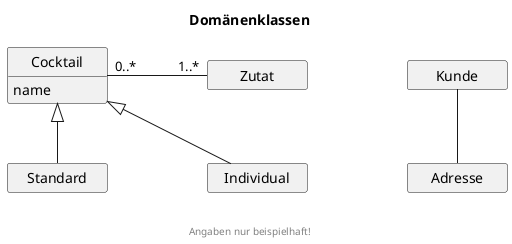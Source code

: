 @startuml
' left to right direction
hide circle
hide empty members

' Abstand (horizontal)
skinparam nodesep 100

' Minimale Breite der Klassen
<style>
class {
  MinimumWidth 100
}
</style>

title "Domänenklassen"

' Klassen vordefinieren
class "Cocktail" as c1 {
  ' Attribute
  name
}
class "Standard" as c2
class "Individual" as c3
class "Zutat" as c4

' Assoziation
Kunde -- Adresse

' Spezialisierung
c1 <|-- c2
c1 <|-- c3

' Multiplizitäten
c1 "0..*" -r-- "1..*" c4

footer


<font color=gray>Angaben nur beispielhaft!</font>
endfooter

@enduml
